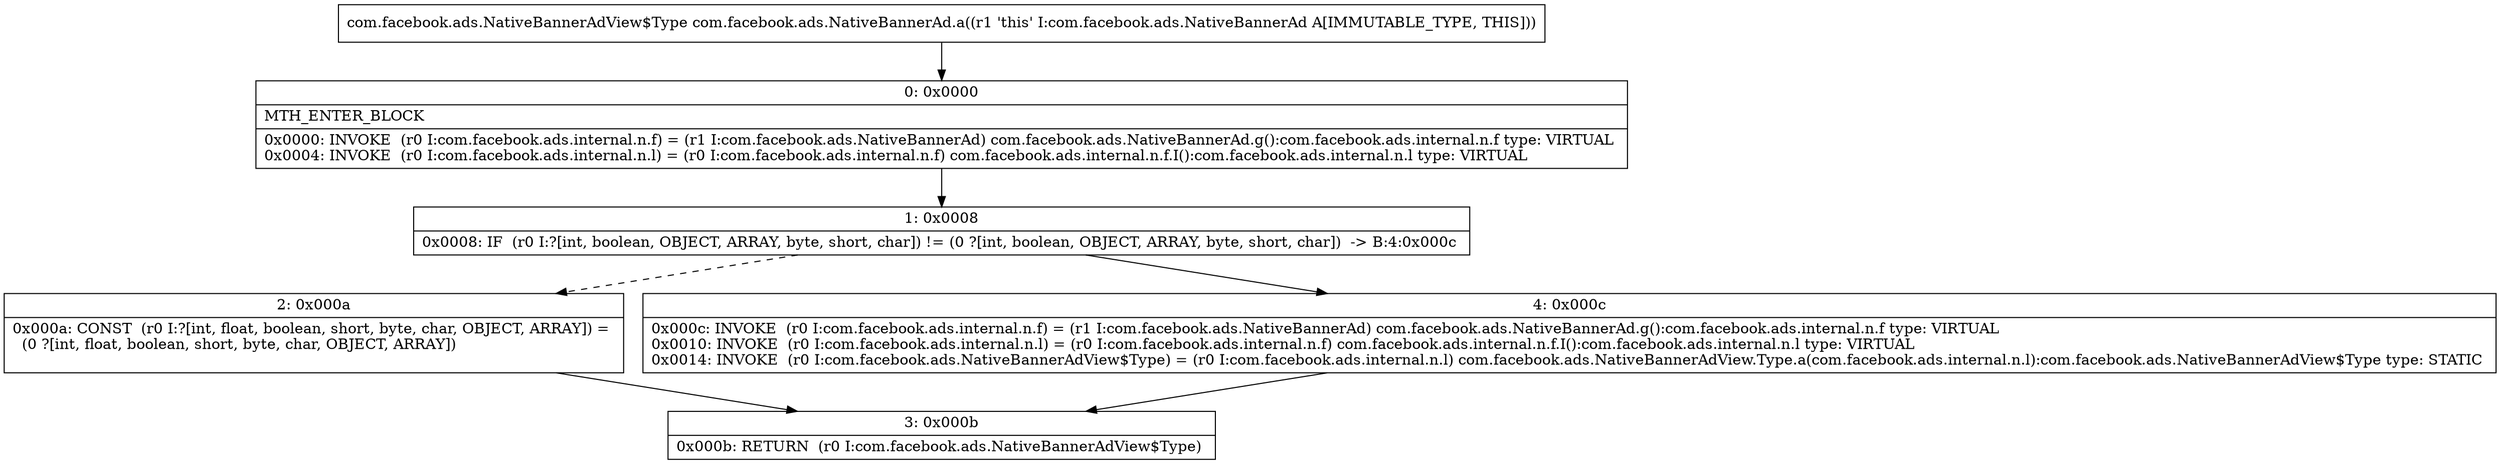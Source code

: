 digraph "CFG forcom.facebook.ads.NativeBannerAd.a()Lcom\/facebook\/ads\/NativeBannerAdView$Type;" {
Node_0 [shape=record,label="{0\:\ 0x0000|MTH_ENTER_BLOCK\l|0x0000: INVOKE  (r0 I:com.facebook.ads.internal.n.f) = (r1 I:com.facebook.ads.NativeBannerAd) com.facebook.ads.NativeBannerAd.g():com.facebook.ads.internal.n.f type: VIRTUAL \l0x0004: INVOKE  (r0 I:com.facebook.ads.internal.n.l) = (r0 I:com.facebook.ads.internal.n.f) com.facebook.ads.internal.n.f.I():com.facebook.ads.internal.n.l type: VIRTUAL \l}"];
Node_1 [shape=record,label="{1\:\ 0x0008|0x0008: IF  (r0 I:?[int, boolean, OBJECT, ARRAY, byte, short, char]) != (0 ?[int, boolean, OBJECT, ARRAY, byte, short, char])  \-\> B:4:0x000c \l}"];
Node_2 [shape=record,label="{2\:\ 0x000a|0x000a: CONST  (r0 I:?[int, float, boolean, short, byte, char, OBJECT, ARRAY]) = \l  (0 ?[int, float, boolean, short, byte, char, OBJECT, ARRAY])\l \l}"];
Node_3 [shape=record,label="{3\:\ 0x000b|0x000b: RETURN  (r0 I:com.facebook.ads.NativeBannerAdView$Type) \l}"];
Node_4 [shape=record,label="{4\:\ 0x000c|0x000c: INVOKE  (r0 I:com.facebook.ads.internal.n.f) = (r1 I:com.facebook.ads.NativeBannerAd) com.facebook.ads.NativeBannerAd.g():com.facebook.ads.internal.n.f type: VIRTUAL \l0x0010: INVOKE  (r0 I:com.facebook.ads.internal.n.l) = (r0 I:com.facebook.ads.internal.n.f) com.facebook.ads.internal.n.f.I():com.facebook.ads.internal.n.l type: VIRTUAL \l0x0014: INVOKE  (r0 I:com.facebook.ads.NativeBannerAdView$Type) = (r0 I:com.facebook.ads.internal.n.l) com.facebook.ads.NativeBannerAdView.Type.a(com.facebook.ads.internal.n.l):com.facebook.ads.NativeBannerAdView$Type type: STATIC \l}"];
MethodNode[shape=record,label="{com.facebook.ads.NativeBannerAdView$Type com.facebook.ads.NativeBannerAd.a((r1 'this' I:com.facebook.ads.NativeBannerAd A[IMMUTABLE_TYPE, THIS])) }"];
MethodNode -> Node_0;
Node_0 -> Node_1;
Node_1 -> Node_2[style=dashed];
Node_1 -> Node_4;
Node_2 -> Node_3;
Node_4 -> Node_3;
}

